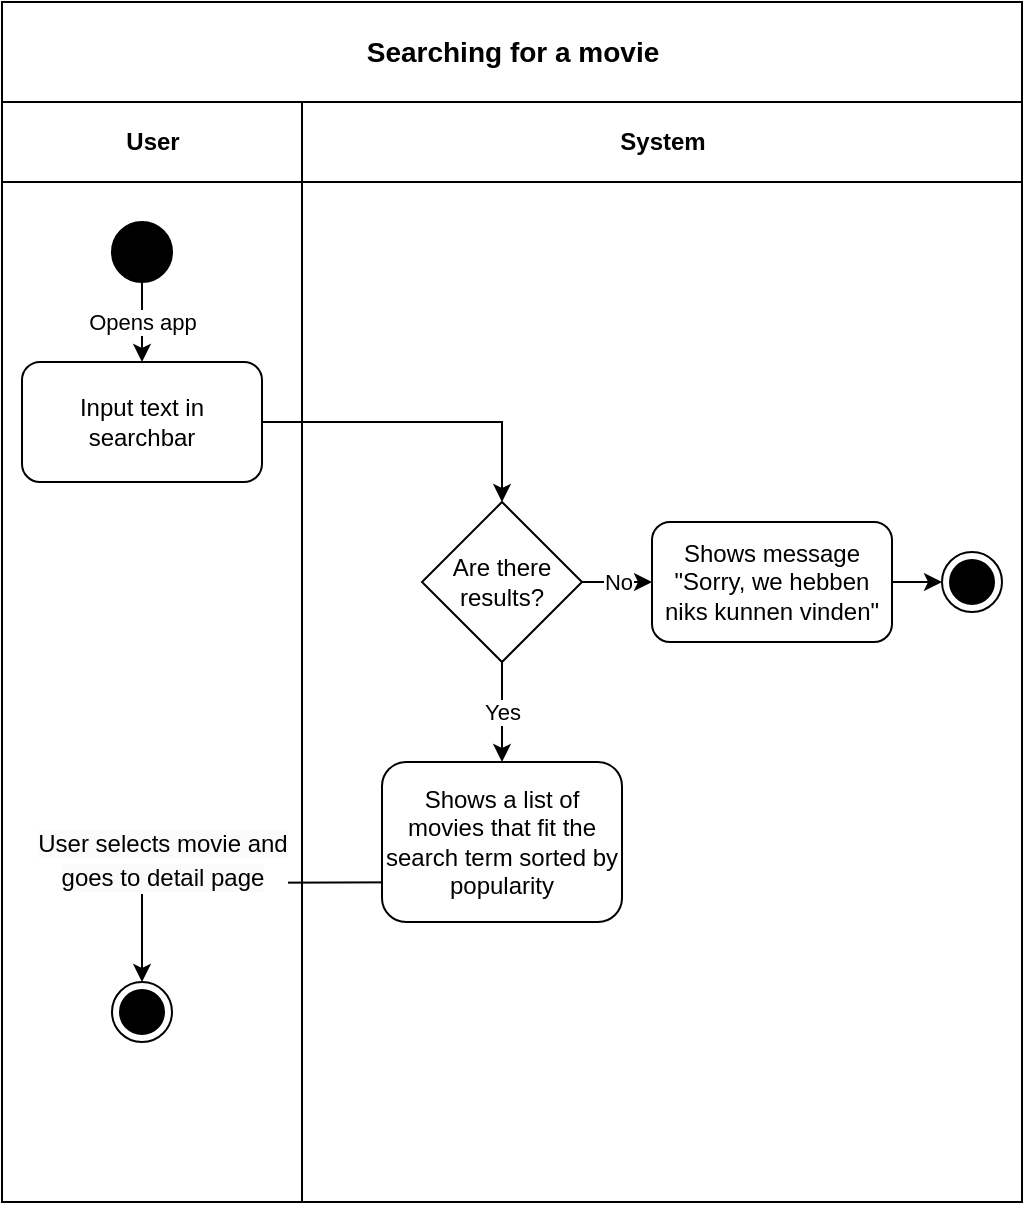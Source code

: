 <mxfile version="20.8.10" type="device"><diagram name="Page-1" id="52a04d89-c75d-2922-d76d-85b35f80e030"><mxGraphModel dx="1098" dy="772" grid="1" gridSize="10" guides="1" tooltips="1" connect="1" arrows="1" fold="1" page="1" pageScale="1" pageWidth="1100" pageHeight="850" background="none" math="0" shadow="0"><root><mxCell id="0"/><mxCell id="1" parent="0"/><mxCell id="yX2ZQFkYIVsaX05arqlj-1" value="&lt;b style=&quot;border-color: var(--border-color);&quot;&gt;&lt;font style=&quot;border-color: var(--border-color); font-size: 14px;&quot;&gt;Searching for a movie&lt;/font&gt;&lt;/b&gt;" style="swimlane;childLayout=stackLayout;resizeParent=1;resizeParentMax=0;startSize=50;html=1;" vertex="1" parent="1"><mxGeometry x="30" y="160" width="510" height="600" as="geometry"/></mxCell><mxCell id="yX2ZQFkYIVsaX05arqlj-2" value="User" style="swimlane;startSize=40;html=1;" vertex="1" parent="yX2ZQFkYIVsaX05arqlj-1"><mxGeometry y="50" width="150" height="550" as="geometry"/></mxCell><mxCell id="o17SaUSRCVPnbcFoprX9-2" value="" style="ellipse;fillColor=strokeColor;" parent="yX2ZQFkYIVsaX05arqlj-2" vertex="1"><mxGeometry x="55" y="60" width="30" height="30" as="geometry"/></mxCell><mxCell id="o17SaUSRCVPnbcFoprX9-4" value="Input text in searchbar" style="rounded=1;whiteSpace=wrap;html=1;" parent="yX2ZQFkYIVsaX05arqlj-2" vertex="1"><mxGeometry x="10" y="130" width="120" height="60" as="geometry"/></mxCell><mxCell id="o17SaUSRCVPnbcFoprX9-5" value="Opens app" style="edgeStyle=orthogonalEdgeStyle;rounded=0;orthogonalLoop=1;jettySize=auto;html=1;" parent="yX2ZQFkYIVsaX05arqlj-2" source="o17SaUSRCVPnbcFoprX9-2" target="o17SaUSRCVPnbcFoprX9-4" edge="1"><mxGeometry relative="1" as="geometry"/></mxCell><mxCell id="o17SaUSRCVPnbcFoprX9-10" value="" style="ellipse;html=1;shape=endState;fillColor=strokeColor;" parent="yX2ZQFkYIVsaX05arqlj-2" vertex="1"><mxGeometry x="55" y="440" width="30" height="30" as="geometry"/></mxCell><mxCell id="yX2ZQFkYIVsaX05arqlj-3" value="System" style="swimlane;startSize=40;html=1;" vertex="1" parent="yX2ZQFkYIVsaX05arqlj-1"><mxGeometry x="150" y="50" width="360" height="550" as="geometry"/></mxCell><mxCell id="g4XVrZt88uZb2NDp6bTv-6" value="Are there results?" style="rhombus;whiteSpace=wrap;html=1;" parent="yX2ZQFkYIVsaX05arqlj-3" vertex="1"><mxGeometry x="60" y="200" width="80" height="80" as="geometry"/></mxCell><mxCell id="g4XVrZt88uZb2NDp6bTv-8" value="Shows message &quot;Sorry, we hebben niks kunnen vinden&quot;" style="rounded=1;whiteSpace=wrap;html=1;" parent="yX2ZQFkYIVsaX05arqlj-3" vertex="1"><mxGeometry x="175" y="210" width="120" height="60" as="geometry"/></mxCell><mxCell id="g4XVrZt88uZb2NDp6bTv-9" value="No" style="edgeStyle=orthogonalEdgeStyle;rounded=0;orthogonalLoop=1;jettySize=auto;html=1;" parent="yX2ZQFkYIVsaX05arqlj-3" source="g4XVrZt88uZb2NDp6bTv-6" target="g4XVrZt88uZb2NDp6bTv-8" edge="1"><mxGeometry relative="1" as="geometry"/></mxCell><mxCell id="g4XVrZt88uZb2NDp6bTv-29" value="&lt;font style=&quot;font-size: 12px;&quot;&gt;&lt;br&gt;&lt;span style=&quot;color: rgb(0, 0, 0); font-family: Helvetica; font-style: normal; font-variant-ligatures: normal; font-variant-caps: normal; font-weight: 400; letter-spacing: normal; orphans: 2; text-align: center; text-indent: 0px; text-transform: none; widows: 2; word-spacing: 0px; -webkit-text-stroke-width: 0px; background-color: rgb(251, 251, 251); text-decoration-thickness: initial; text-decoration-style: initial; text-decoration-color: initial; float: none; display: inline !important;&quot;&gt;User selects movie and &lt;br&gt;goes to detail page&lt;/span&gt;&lt;br&gt;&lt;/font&gt;" style="edgeStyle=orthogonalEdgeStyle;rounded=0;orthogonalLoop=1;jettySize=auto;html=1;fontSize=14;" parent="yX2ZQFkYIVsaX05arqlj-3" target="o17SaUSRCVPnbcFoprX9-10" edge="1"><mxGeometry x="0.565" y="-10" relative="1" as="geometry"><mxPoint x="100" y="390" as="sourcePoint"/><mxPoint x="100" y="420" as="targetPoint"/><mxPoint x="10" y="-10" as="offset"/></mxGeometry></mxCell><mxCell id="g4XVrZt88uZb2NDp6bTv-10" value="Shows a list of movies that fit the search term sorted by popularity" style="rounded=1;whiteSpace=wrap;html=1;" parent="yX2ZQFkYIVsaX05arqlj-3" vertex="1"><mxGeometry x="40" y="330" width="120" height="80" as="geometry"/></mxCell><mxCell id="g4XVrZt88uZb2NDp6bTv-11" value="Yes" style="edgeStyle=orthogonalEdgeStyle;rounded=0;orthogonalLoop=1;jettySize=auto;html=1;" parent="yX2ZQFkYIVsaX05arqlj-3" source="g4XVrZt88uZb2NDp6bTv-6" target="g4XVrZt88uZb2NDp6bTv-10" edge="1"><mxGeometry relative="1" as="geometry"/></mxCell><mxCell id="o17SaUSRCVPnbcFoprX9-9" value="" style="ellipse;html=1;shape=endState;fillColor=strokeColor;" parent="yX2ZQFkYIVsaX05arqlj-3" vertex="1"><mxGeometry x="320" y="225" width="30" height="30" as="geometry"/></mxCell><mxCell id="g4XVrZt88uZb2NDp6bTv-23" value="" style="edgeStyle=orthogonalEdgeStyle;rounded=0;orthogonalLoop=1;jettySize=auto;html=1;fontSize=14;" parent="yX2ZQFkYIVsaX05arqlj-3" source="g4XVrZt88uZb2NDp6bTv-8" target="o17SaUSRCVPnbcFoprX9-9" edge="1"><mxGeometry relative="1" as="geometry"><mxPoint x="320" y="240" as="targetPoint"/></mxGeometry></mxCell><mxCell id="o17SaUSRCVPnbcFoprX9-6" value="" style="edgeStyle=orthogonalEdgeStyle;rounded=0;orthogonalLoop=1;jettySize=auto;html=1;" parent="yX2ZQFkYIVsaX05arqlj-1" source="o17SaUSRCVPnbcFoprX9-4" target="g4XVrZt88uZb2NDp6bTv-6" edge="1"><mxGeometry relative="1" as="geometry"/></mxCell></root></mxGraphModel></diagram></mxfile>